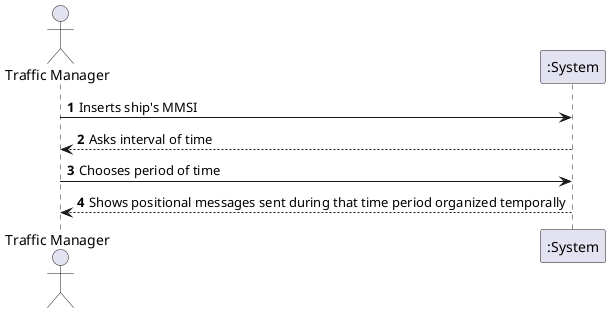 @startuml
'https://plantuml.com/sequence-diagram

autonumber
actor TM as "Traffic Manager"


TM -> ":System": Inserts ship's MMSI
":System" --> TM: Asks interval of time

TM -> ":System": Chooses period of time
":System" --> TM: Shows positional messages sent during that time period organized temporally
@enduml